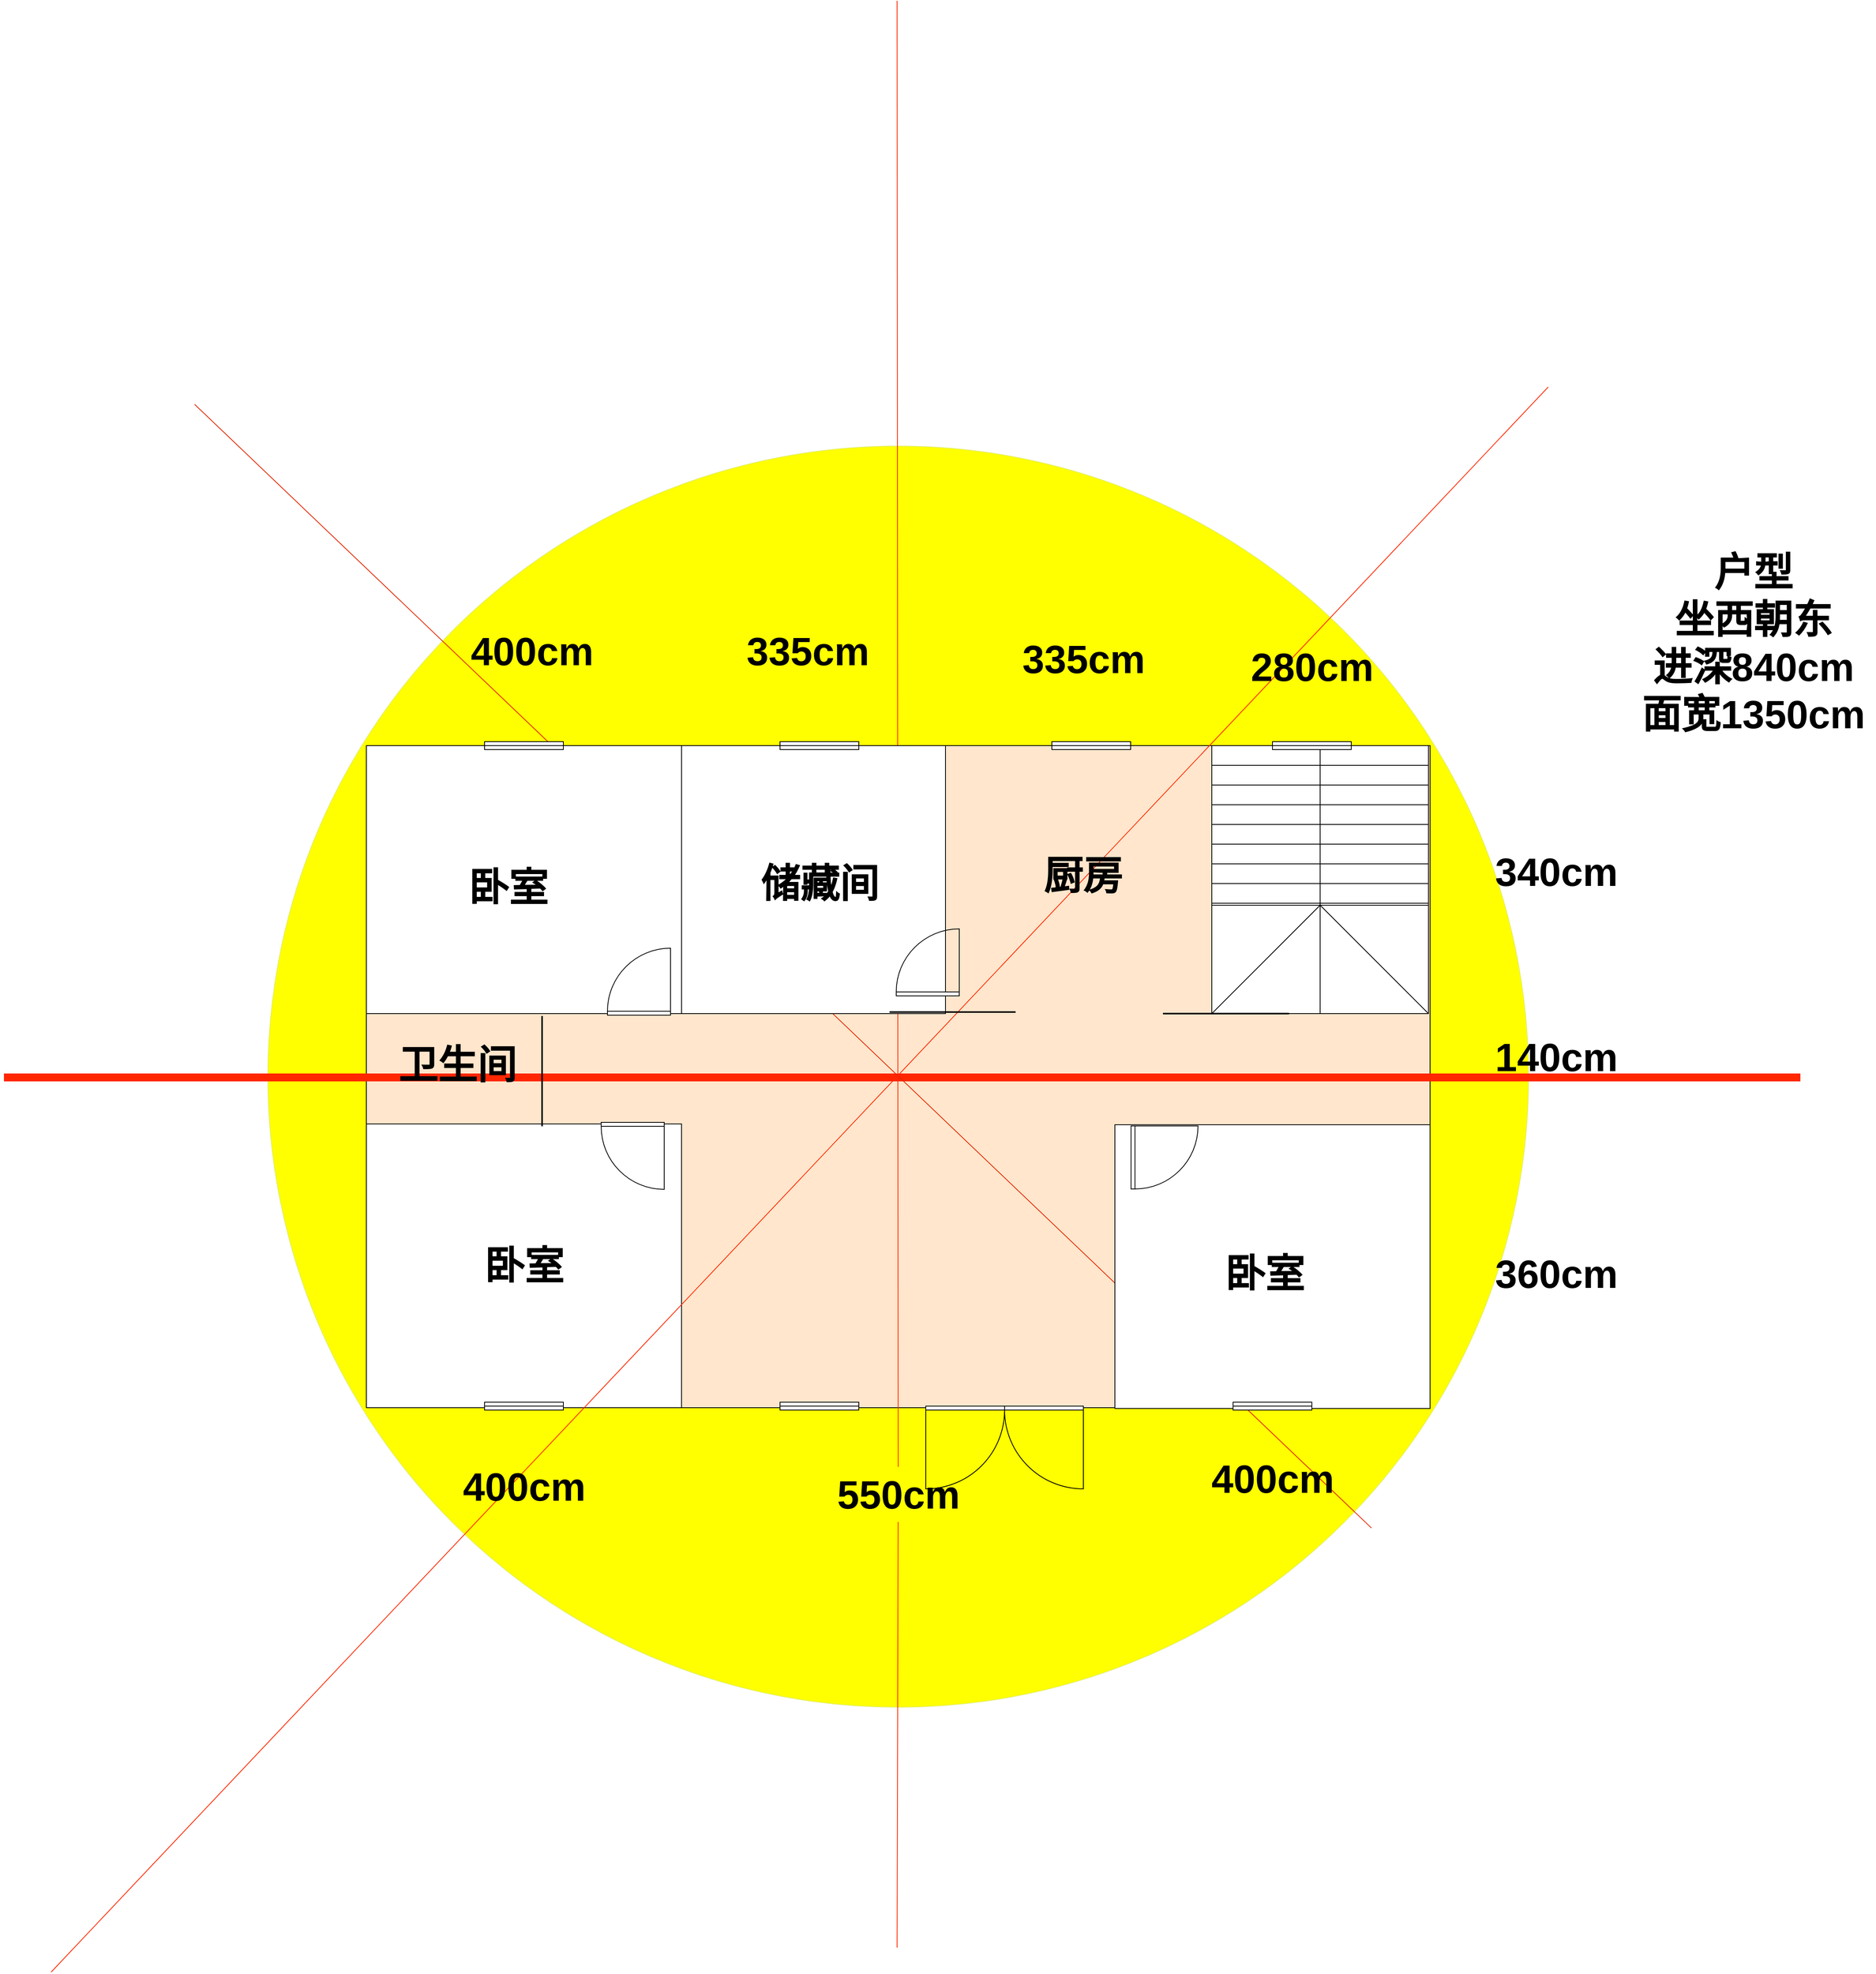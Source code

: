 <mxfile version="24.8.3">
  <diagram name="第 1 页" id="rRV2_K48XbHWqrwOQ_bq">
    <mxGraphModel dx="4620" dy="3080" grid="0" gridSize="10" guides="1" tooltips="1" connect="1" arrows="1" fold="1" page="0" pageScale="1" pageWidth="827" pageHeight="1169" math="0" shadow="0">
      <root>
        <object label="" jinshen="840" id="0">
          <mxCell />
        </object>
        <mxCell id="1" parent="0" />
        <mxCell id="aK7ZwNuKHE2qTVM68YFq-1" value="" style="ellipse;whiteSpace=wrap;html=1;aspect=fixed;strokeColor=#e4ef65;fillColor=#FFFF00;" parent="1" vertex="1">
          <mxGeometry x="-765" y="-5" width="1600" height="1600" as="geometry" />
        </mxCell>
        <mxCell id="aK7ZwNuKHE2qTVM68YFq-2" value="" style="rounded=0;whiteSpace=wrap;html=1;fillColor=#ffe6cc;strokeColor=#000000;" parent="1" vertex="1">
          <mxGeometry x="-640" y="375" width="1350" height="840" as="geometry" />
        </mxCell>
        <mxCell id="aK7ZwNuKHE2qTVM68YFq-3" value="" style="endArrow=none;html=1;rounded=0;strokeColor=#ff2600;" parent="1" source="aK7ZwNuKHE2qTVM68YFq-55" edge="1">
          <mxGeometry width="50" height="50" relative="1" as="geometry">
            <mxPoint x="33.57" y="1900" as="sourcePoint" />
            <mxPoint x="33.57" y="-570" as="targetPoint" />
          </mxGeometry>
        </mxCell>
        <mxCell id="aK7ZwNuKHE2qTVM68YFq-5" value="" style="line;strokeWidth=10;html=1;fillColor=#0433ff;strokeColor=#ff2600;" parent="1" vertex="1">
          <mxGeometry x="-1100" y="791" width="2280" height="10" as="geometry" />
        </mxCell>
        <mxCell id="aK7ZwNuKHE2qTVM68YFq-11" value="" style="endArrow=none;html=1;rounded=0;exitX=1;exitY=1;exitDx=0;exitDy=0;strokeColor=#e32400;" parent="1" edge="1">
          <mxGeometry width="50" height="50" relative="1" as="geometry">
            <mxPoint x="635.685" y="1367.685" as="sourcePoint" />
            <mxPoint x="-858" y="-58" as="targetPoint" />
          </mxGeometry>
        </mxCell>
        <mxCell id="aK7ZwNuKHE2qTVM68YFq-24" value="" style="rounded=0;whiteSpace=wrap;html=1;" parent="1" vertex="1">
          <mxGeometry x="-640" y="855" width="400" height="360" as="geometry" />
        </mxCell>
        <mxCell id="aK7ZwNuKHE2qTVM68YFq-25" value="" style="rounded=0;whiteSpace=wrap;html=1;" parent="1" vertex="1">
          <mxGeometry x="310" y="856" width="400" height="360" as="geometry" />
        </mxCell>
        <mxCell id="aK7ZwNuKHE2qTVM68YFq-26" value="" style="rounded=0;whiteSpace=wrap;html=1;" parent="1" vertex="1">
          <mxGeometry x="-640" y="375" width="400" height="340" as="geometry" />
        </mxCell>
        <mxCell id="aK7ZwNuKHE2qTVM68YFq-27" value="" style="rounded=0;whiteSpace=wrap;html=1;" parent="1" vertex="1">
          <mxGeometry x="-240" y="375" width="335" height="340" as="geometry" />
        </mxCell>
        <mxCell id="aK7ZwNuKHE2qTVM68YFq-28" value="" style="verticalLabelPosition=bottom;html=1;verticalAlign=top;align=center;shape=mxgraph.floorplan.stairsRest;direction=south;" parent="1" vertex="1">
          <mxGeometry x="433" y="375" width="275" height="340" as="geometry" />
        </mxCell>
        <mxCell id="aK7ZwNuKHE2qTVM68YFq-29" value="" style="endArrow=none;html=1;rounded=0;strokeColor=#ff2600;" parent="1" edge="1">
          <mxGeometry width="50" height="50" relative="1" as="geometry">
            <mxPoint x="-1040" y="1931" as="sourcePoint" />
            <mxPoint x="860" y="-80" as="targetPoint" />
          </mxGeometry>
        </mxCell>
        <mxCell id="aK7ZwNuKHE2qTVM68YFq-30" value="" style="line;strokeWidth=2;html=1;" parent="1" vertex="1">
          <mxGeometry x="24" y="708" width="160" height="10" as="geometry" />
        </mxCell>
        <mxCell id="aK7ZwNuKHE2qTVM68YFq-31" value="" style="line;strokeWidth=2;html=1;" parent="1" vertex="1">
          <mxGeometry x="371" y="710" width="160" height="10" as="geometry" />
        </mxCell>
        <mxCell id="aK7ZwNuKHE2qTVM68YFq-32" value="" style="verticalLabelPosition=bottom;html=1;verticalAlign=top;align=center;shape=mxgraph.floorplan.doorRight;aspect=fixed;" parent="1" vertex="1">
          <mxGeometry x="-342" y="853" width="80" height="85" as="geometry" />
        </mxCell>
        <mxCell id="aK7ZwNuKHE2qTVM68YFq-33" value="" style="verticalLabelPosition=bottom;html=1;verticalAlign=top;align=center;shape=mxgraph.floorplan.doorRight;aspect=fixed;direction=north;" parent="1" vertex="1">
          <mxGeometry x="330.5" y="857.5" width="85" height="80" as="geometry" />
        </mxCell>
        <mxCell id="aK7ZwNuKHE2qTVM68YFq-34" value="" style="verticalLabelPosition=bottom;html=1;verticalAlign=top;align=center;shape=mxgraph.floorplan.doorLeft;aspect=fixed;direction=west;" parent="1" vertex="1">
          <mxGeometry x="-334" y="632" width="80" height="85" as="geometry" />
        </mxCell>
        <mxCell id="aK7ZwNuKHE2qTVM68YFq-35" value="" style="verticalLabelPosition=bottom;html=1;verticalAlign=top;align=center;shape=mxgraph.floorplan.doorLeft;aspect=fixed;direction=west;" parent="1" vertex="1">
          <mxGeometry x="32.5" y="607.5" width="80" height="85" as="geometry" />
        </mxCell>
        <mxCell id="aK7ZwNuKHE2qTVM68YFq-36" value="" style="verticalLabelPosition=bottom;html=1;verticalAlign=top;align=center;shape=mxgraph.floorplan.doorDouble;aspect=fixed;" parent="1" vertex="1">
          <mxGeometry x="70" y="1213" width="200" height="106.25" as="geometry" />
        </mxCell>
        <mxCell id="aK7ZwNuKHE2qTVM68YFq-37" value="" style="verticalLabelPosition=bottom;html=1;verticalAlign=top;align=center;shape=mxgraph.floorplan.window;" parent="1" vertex="1">
          <mxGeometry x="-490" y="370" width="100" height="10" as="geometry" />
        </mxCell>
        <mxCell id="aK7ZwNuKHE2qTVM68YFq-38" value="" style="verticalLabelPosition=bottom;html=1;verticalAlign=top;align=center;shape=mxgraph.floorplan.window;" parent="1" vertex="1">
          <mxGeometry x="-490" y="1208" width="100" height="10" as="geometry" />
        </mxCell>
        <mxCell id="aK7ZwNuKHE2qTVM68YFq-39" value="" style="verticalLabelPosition=bottom;html=1;verticalAlign=top;align=center;shape=mxgraph.floorplan.window;" parent="1" vertex="1">
          <mxGeometry x="-115" y="370" width="100" height="10" as="geometry" />
        </mxCell>
        <mxCell id="aK7ZwNuKHE2qTVM68YFq-40" value="" style="verticalLabelPosition=bottom;html=1;verticalAlign=top;align=center;shape=mxgraph.floorplan.window;" parent="1" vertex="1">
          <mxGeometry x="230" y="370" width="100" height="10" as="geometry" />
        </mxCell>
        <mxCell id="aK7ZwNuKHE2qTVM68YFq-41" value="" style="verticalLabelPosition=bottom;html=1;verticalAlign=top;align=center;shape=mxgraph.floorplan.window;" parent="1" vertex="1">
          <mxGeometry x="510" y="370" width="100" height="10" as="geometry" />
        </mxCell>
        <mxCell id="aK7ZwNuKHE2qTVM68YFq-42" value="" style="verticalLabelPosition=bottom;html=1;verticalAlign=top;align=center;shape=mxgraph.floorplan.window;" parent="1" vertex="1">
          <mxGeometry x="460" y="1208" width="100" height="10" as="geometry" />
        </mxCell>
        <mxCell id="aK7ZwNuKHE2qTVM68YFq-43" value="" style="verticalLabelPosition=bottom;html=1;verticalAlign=top;align=center;shape=mxgraph.floorplan.window;" parent="1" vertex="1">
          <mxGeometry x="-115" y="1208" width="100" height="10" as="geometry" />
        </mxCell>
        <mxCell id="aK7ZwNuKHE2qTVM68YFq-44" value="" style="line;strokeWidth=2;direction=south;html=1;" parent="1" vertex="1">
          <mxGeometry x="-427" y="718" width="20" height="140" as="geometry" />
        </mxCell>
        <mxCell id="aK7ZwNuKHE2qTVM68YFq-45" value="&lt;div&gt;&lt;b style=&quot;font-size: 50px;&quot;&gt;户型&lt;/b&gt;&lt;span style=&quot;font-size: 50px;&quot;&gt;&lt;b&gt;&lt;br&gt;&lt;/b&gt;&lt;/span&gt;&lt;/div&gt;&lt;div&gt;&lt;span style=&quot;font-size: 50px;&quot;&gt;&lt;b&gt;坐西朝东&lt;/b&gt;&lt;/span&gt;&lt;/div&gt;&lt;span style=&quot;font-size: 50px;&quot;&gt;&lt;b&gt;进深840cm&lt;/b&gt;&lt;/span&gt;&lt;div&gt;&lt;span style=&quot;font-size: 50px;&quot;&gt;&lt;b&gt;面宽1350cm&lt;/b&gt;&lt;/span&gt;&lt;/div&gt;" style="text;html=1;align=center;verticalAlign=middle;resizable=0;points=[];autosize=1;strokeColor=none;fillColor=none;" parent="1" vertex="1">
          <mxGeometry x="965" y="120" width="310" height="250" as="geometry" />
        </mxCell>
        <mxCell id="aK7ZwNuKHE2qTVM68YFq-46" value="&lt;div&gt;&lt;span style=&quot;font-size: 50px;&quot;&gt;&lt;b&gt;340cm&lt;/b&gt;&lt;/span&gt;&lt;/div&gt;" style="text;html=1;align=center;verticalAlign=middle;resizable=0;points=[];autosize=1;strokeColor=none;fillColor=none;" parent="1" vertex="1">
          <mxGeometry x="780" y="500" width="180" height="70" as="geometry" />
        </mxCell>
        <mxCell id="aK7ZwNuKHE2qTVM68YFq-47" value="&lt;div&gt;&lt;span style=&quot;font-size: 50px;&quot;&gt;&lt;b&gt;140cm&lt;/b&gt;&lt;/span&gt;&lt;/div&gt;" style="text;html=1;align=center;verticalAlign=middle;resizable=0;points=[];autosize=1;strokeColor=none;fillColor=none;" parent="1" vertex="1">
          <mxGeometry x="780" y="735" width="180" height="70" as="geometry" />
        </mxCell>
        <mxCell id="aK7ZwNuKHE2qTVM68YFq-48" value="&lt;div&gt;&lt;span style=&quot;font-size: 50px;&quot;&gt;&lt;b&gt;360cm&lt;/b&gt;&lt;/span&gt;&lt;/div&gt;" style="text;html=1;align=center;verticalAlign=middle;resizable=0;points=[];autosize=1;strokeColor=none;fillColor=none;" parent="1" vertex="1">
          <mxGeometry x="780" y="1010" width="180" height="70" as="geometry" />
        </mxCell>
        <mxCell id="aK7ZwNuKHE2qTVM68YFq-49" value="&lt;div&gt;&lt;span style=&quot;font-size: 50px;&quot;&gt;&lt;b&gt;400cm&lt;/b&gt;&lt;/span&gt;&lt;/div&gt;" style="text;html=1;align=center;verticalAlign=middle;resizable=0;points=[];autosize=1;strokeColor=none;fillColor=none;" parent="1" vertex="1">
          <mxGeometry x="420" y="1270" width="180" height="70" as="geometry" />
        </mxCell>
        <mxCell id="aK7ZwNuKHE2qTVM68YFq-50" value="&lt;div&gt;&lt;span style=&quot;font-size: 50px;&quot;&gt;&lt;b&gt;400cm&lt;/b&gt;&lt;/span&gt;&lt;/div&gt;" style="text;html=1;align=center;verticalAlign=middle;resizable=0;points=[];autosize=1;strokeColor=none;fillColor=none;" parent="1" vertex="1">
          <mxGeometry x="-530" y="1280" width="180" height="70" as="geometry" />
        </mxCell>
        <mxCell id="aK7ZwNuKHE2qTVM68YFq-51" value="&lt;div&gt;&lt;span style=&quot;font-size: 50px;&quot;&gt;&lt;b&gt;400cm&lt;/b&gt;&lt;/span&gt;&lt;/div&gt;" style="text;html=1;align=center;verticalAlign=middle;resizable=0;points=[];autosize=1;strokeColor=none;fillColor=none;" parent="1" vertex="1">
          <mxGeometry x="-520" y="220" width="180" height="70" as="geometry" />
        </mxCell>
        <mxCell id="aK7ZwNuKHE2qTVM68YFq-52" value="&lt;div&gt;&lt;span style=&quot;font-size: 50px;&quot;&gt;&lt;b&gt;335cm&lt;/b&gt;&lt;/span&gt;&lt;/div&gt;" style="text;html=1;align=center;verticalAlign=middle;resizable=0;points=[];autosize=1;strokeColor=none;fillColor=none;" parent="1" vertex="1">
          <mxGeometry x="-170" y="220" width="180" height="70" as="geometry" />
        </mxCell>
        <mxCell id="aK7ZwNuKHE2qTVM68YFq-53" value="&lt;div&gt;&lt;span style=&quot;font-size: 50px;&quot;&gt;&lt;b&gt;335cm&lt;/b&gt;&lt;/span&gt;&lt;/div&gt;" style="text;html=1;align=center;verticalAlign=middle;resizable=0;points=[];autosize=1;strokeColor=none;fillColor=none;" parent="1" vertex="1">
          <mxGeometry x="180" y="230" width="180" height="70" as="geometry" />
        </mxCell>
        <mxCell id="aK7ZwNuKHE2qTVM68YFq-54" value="&lt;div&gt;&lt;span style=&quot;font-size: 50px;&quot;&gt;&lt;b&gt;280cm&lt;/b&gt;&lt;/span&gt;&lt;/div&gt;" style="text;html=1;align=center;verticalAlign=middle;resizable=0;points=[];autosize=1;strokeColor=none;fillColor=none;" parent="1" vertex="1">
          <mxGeometry x="470" y="240" width="180" height="70" as="geometry" />
        </mxCell>
        <mxCell id="aK7ZwNuKHE2qTVM68YFq-56" value="" style="endArrow=none;html=1;rounded=0;strokeColor=#ff2600;" parent="1" target="aK7ZwNuKHE2qTVM68YFq-55" edge="1">
          <mxGeometry width="50" height="50" relative="1" as="geometry">
            <mxPoint x="33.57" y="1900" as="sourcePoint" />
            <mxPoint x="33.57" y="-570" as="targetPoint" />
          </mxGeometry>
        </mxCell>
        <mxCell id="aK7ZwNuKHE2qTVM68YFq-55" value="&lt;div&gt;&lt;span style=&quot;font-size: 50px;&quot;&gt;&lt;b&gt;550cm&lt;/b&gt;&lt;/span&gt;&lt;/div&gt;" style="text;html=1;align=center;verticalAlign=middle;resizable=0;points=[];autosize=1;strokeColor=none;fillColor=none;" parent="1" vertex="1">
          <mxGeometry x="-55" y="1290" width="180" height="70" as="geometry" />
        </mxCell>
        <mxCell id="aK7ZwNuKHE2qTVM68YFq-57" value="&lt;span style=&quot;font-size: 50px;&quot;&gt;&lt;b&gt;卧室&lt;/b&gt;&lt;/span&gt;" style="text;html=1;align=center;verticalAlign=middle;resizable=0;points=[];autosize=1;strokeColor=none;fillColor=none;" parent="1" vertex="1">
          <mxGeometry x="440" y="1010" width="120" height="70" as="geometry" />
        </mxCell>
        <mxCell id="aK7ZwNuKHE2qTVM68YFq-58" value="&lt;span style=&quot;font-size: 50px;&quot;&gt;&lt;b&gt;卧室&lt;/b&gt;&lt;/span&gt;" style="text;html=1;align=center;verticalAlign=middle;resizable=0;points=[];autosize=1;strokeColor=none;fillColor=none;" parent="1" vertex="1">
          <mxGeometry x="-500" y="1000" width="120" height="70" as="geometry" />
        </mxCell>
        <mxCell id="aK7ZwNuKHE2qTVM68YFq-59" value="&lt;span style=&quot;font-size: 50px;&quot;&gt;&lt;b&gt;卧室&lt;/b&gt;&lt;/span&gt;" style="text;html=1;align=center;verticalAlign=middle;resizable=0;points=[];autosize=1;strokeColor=none;fillColor=none;" parent="1" vertex="1">
          <mxGeometry x="-520" y="520" width="120" height="70" as="geometry" />
        </mxCell>
        <mxCell id="aK7ZwNuKHE2qTVM68YFq-60" value="&lt;span style=&quot;font-size: 50px;&quot;&gt;&lt;b&gt;储藏间&lt;/b&gt;&lt;/span&gt;" style="text;html=1;align=center;verticalAlign=middle;resizable=0;points=[];autosize=1;strokeColor=none;fillColor=none;" parent="1" vertex="1">
          <mxGeometry x="-150" y="515" width="170" height="70" as="geometry" />
        </mxCell>
        <mxCell id="aK7ZwNuKHE2qTVM68YFq-61" value="&lt;span style=&quot;font-size: 50px;&quot;&gt;&lt;b&gt;卫生间&lt;/b&gt;&lt;/span&gt;" style="text;html=1;align=center;verticalAlign=middle;resizable=0;points=[];autosize=1;strokeColor=none;fillColor=none;" parent="1" vertex="1">
          <mxGeometry x="-610" y="745" width="170" height="70" as="geometry" />
        </mxCell>
        <mxCell id="aK7ZwNuKHE2qTVM68YFq-62" value="&lt;span style=&quot;font-size: 50px;&quot;&gt;&lt;b&gt;厨房&lt;/b&gt;&lt;/span&gt;" style="text;html=1;align=center;verticalAlign=middle;resizable=0;points=[];autosize=1;strokeColor=none;fillColor=none;" parent="1" vertex="1">
          <mxGeometry x="209" y="505" width="120" height="70" as="geometry" />
        </mxCell>
      </root>
    </mxGraphModel>
  </diagram>
</mxfile>
